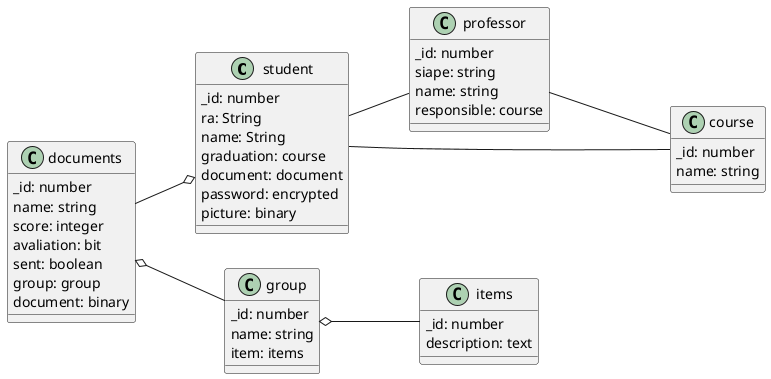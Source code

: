 @startuml
left to right direction
class student {
    _id: number
    ra: String
    name: String
    graduation: course
    document: document
    password: encrypted
    picture: binary
}
class documents {
    _id: number
    name: string
    score: integer
    avaliation: bit
    sent: boolean
    group: group
    document: binary
}
class group {
    _id: number
    name: string
    item: items
}
class items {
    _id: number
    description: text 
}
class professor {
    _id: number
    siape: string
    name: string
    responsible: course
}
class course {
    _id: number
    name: string
}
documents o-- group
group o-- items
documents --o student
student -- course
student -- professor
professor --- course 
@enduml